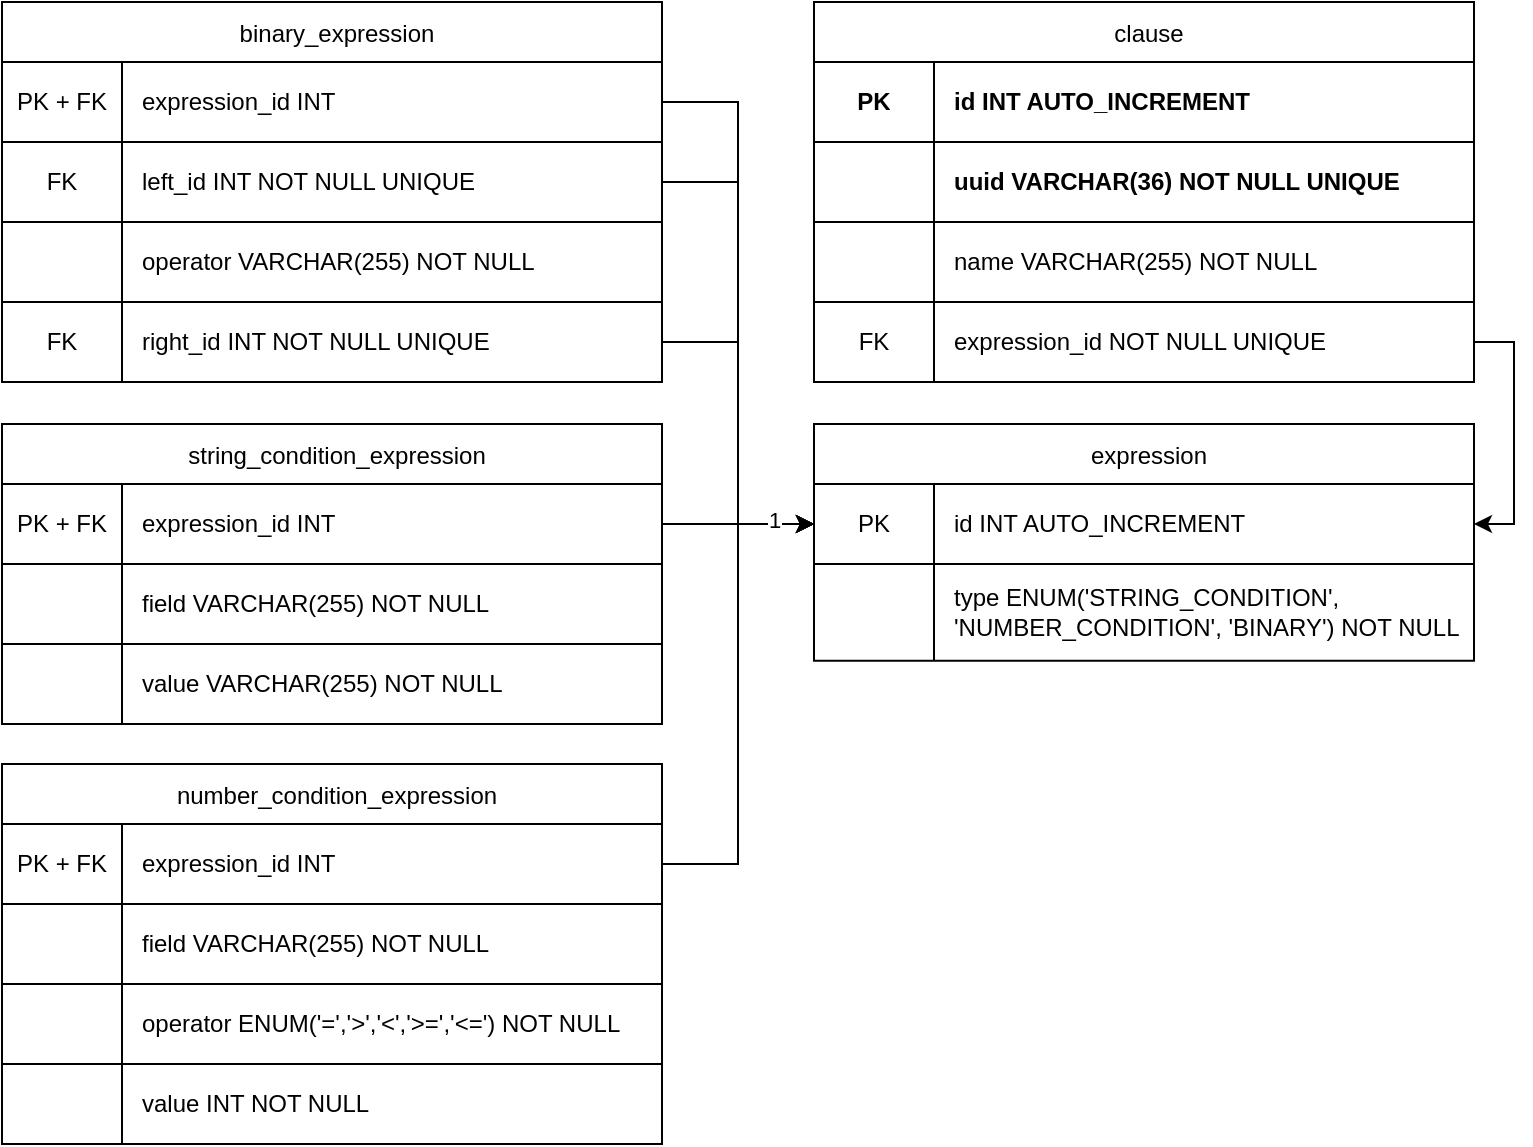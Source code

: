 <mxfile version="28.2.0" pages="2">
  <diagram name="Page-1" id="ek-tP67ySGTzb-tkhi0k">
    <mxGraphModel dx="1358" dy="879" grid="1" gridSize="10" guides="1" tooltips="1" connect="1" arrows="1" fold="1" page="1" pageScale="1" pageWidth="850" pageHeight="1100" math="0" shadow="0">
      <root>
        <mxCell id="0" />
        <mxCell id="1" parent="0" />
        <mxCell id="OWFV3B_Z_rQfKOHIlMLY-87" style="edgeStyle=orthogonalEdgeStyle;rounded=0;orthogonalLoop=1;jettySize=auto;html=1;exitX=1;exitY=0.5;exitDx=0;exitDy=0;entryX=0;entryY=0.5;entryDx=0;entryDy=0;" parent="1" source="OWFV3B_Z_rQfKOHIlMLY-73" target="OWFV3B_Z_rQfKOHIlMLY-56" edge="1">
          <mxGeometry relative="1" as="geometry">
            <mxPoint x="500" y="670" as="targetPoint" />
            <mxPoint x="410" y="600" as="sourcePoint" />
          </mxGeometry>
        </mxCell>
        <mxCell id="OWFV3B_Z_rQfKOHIlMLY-1" value="clause" style="shape=table;startSize=30;container=1;collapsible=0;childLayout=tableLayout;spacingLeft=5;" parent="1" vertex="1">
          <mxGeometry x="469" y="299" width="330" height="190" as="geometry" />
        </mxCell>
        <mxCell id="OWFV3B_Z_rQfKOHIlMLY-2" value="" style="shape=tableRow;horizontal=0;startSize=0;swimlaneHead=0;swimlaneBody=0;strokeColor=inherit;top=0;left=0;bottom=0;right=0;collapsible=0;dropTarget=0;fillColor=none;points=[[0,0.5],[1,0.5]];portConstraint=eastwest;fontStyle=1" parent="OWFV3B_Z_rQfKOHIlMLY-1" vertex="1">
          <mxGeometry y="30" width="330" height="40" as="geometry" />
        </mxCell>
        <mxCell id="OWFV3B_Z_rQfKOHIlMLY-3" value="PK" style="shape=partialRectangle;html=1;whiteSpace=wrap;connectable=0;strokeColor=inherit;overflow=hidden;fillColor=none;top=0;left=0;bottom=0;right=0;pointerEvents=1;fontStyle=1" parent="OWFV3B_Z_rQfKOHIlMLY-2" vertex="1">
          <mxGeometry width="60" height="40" as="geometry">
            <mxRectangle width="60" height="40" as="alternateBounds" />
          </mxGeometry>
        </mxCell>
        <mxCell id="OWFV3B_Z_rQfKOHIlMLY-4" value="id INT AUTO_INCREMENT" style="shape=partialRectangle;html=1;whiteSpace=wrap;connectable=0;strokeColor=inherit;overflow=hidden;fillColor=none;top=0;left=0;bottom=0;right=0;pointerEvents=1;align=left;spacingLeft=8;fontStyle=1" parent="OWFV3B_Z_rQfKOHIlMLY-2" vertex="1">
          <mxGeometry x="60" width="270" height="40" as="geometry">
            <mxRectangle width="270" height="40" as="alternateBounds" />
          </mxGeometry>
        </mxCell>
        <mxCell id="OWFV3B_Z_rQfKOHIlMLY-5" value="" style="shape=tableRow;horizontal=0;startSize=0;swimlaneHead=0;swimlaneBody=0;strokeColor=inherit;top=0;left=0;bottom=0;right=0;collapsible=0;dropTarget=0;fillColor=none;points=[[0,0.5],[1,0.5]];portConstraint=eastwest;fontStyle=1" parent="OWFV3B_Z_rQfKOHIlMLY-1" vertex="1">
          <mxGeometry y="70" width="330" height="40" as="geometry" />
        </mxCell>
        <mxCell id="OWFV3B_Z_rQfKOHIlMLY-6" value="" style="shape=partialRectangle;html=1;whiteSpace=wrap;connectable=0;strokeColor=inherit;overflow=hidden;fillColor=none;top=0;left=0;bottom=0;right=0;pointerEvents=1;fontStyle=1" parent="OWFV3B_Z_rQfKOHIlMLY-5" vertex="1">
          <mxGeometry width="60" height="40" as="geometry">
            <mxRectangle width="60" height="40" as="alternateBounds" />
          </mxGeometry>
        </mxCell>
        <mxCell id="OWFV3B_Z_rQfKOHIlMLY-7" value="uuid VARCHAR(36) NOT NULL UNIQUE" style="shape=partialRectangle;html=1;whiteSpace=wrap;connectable=0;strokeColor=inherit;overflow=hidden;fillColor=none;top=0;left=0;bottom=0;right=0;pointerEvents=1;align=left;spacingLeft=8;fontStyle=1" parent="OWFV3B_Z_rQfKOHIlMLY-5" vertex="1">
          <mxGeometry x="60" width="270" height="40" as="geometry">
            <mxRectangle width="270" height="40" as="alternateBounds" />
          </mxGeometry>
        </mxCell>
        <mxCell id="OWFV3B_Z_rQfKOHIlMLY-8" value="" style="shape=tableRow;horizontal=0;startSize=0;swimlaneHead=0;swimlaneBody=0;strokeColor=inherit;top=0;left=0;bottom=0;right=0;collapsible=0;dropTarget=0;fillColor=none;points=[[0,0.5],[1,0.5]];portConstraint=eastwest;" parent="OWFV3B_Z_rQfKOHIlMLY-1" vertex="1">
          <mxGeometry y="110" width="330" height="40" as="geometry" />
        </mxCell>
        <mxCell id="OWFV3B_Z_rQfKOHIlMLY-9" value="" style="shape=partialRectangle;html=1;whiteSpace=wrap;connectable=0;strokeColor=inherit;overflow=hidden;fillColor=none;top=0;left=0;bottom=0;right=0;pointerEvents=1;" parent="OWFV3B_Z_rQfKOHIlMLY-8" vertex="1">
          <mxGeometry width="60" height="40" as="geometry">
            <mxRectangle width="60" height="40" as="alternateBounds" />
          </mxGeometry>
        </mxCell>
        <mxCell id="OWFV3B_Z_rQfKOHIlMLY-10" value="name VARCHAR(255) NOT NULL" style="shape=partialRectangle;html=1;whiteSpace=wrap;connectable=0;strokeColor=inherit;overflow=hidden;fillColor=none;top=0;left=0;bottom=0;right=0;pointerEvents=1;align=left;spacingLeft=8;" parent="OWFV3B_Z_rQfKOHIlMLY-8" vertex="1">
          <mxGeometry x="60" width="270" height="40" as="geometry">
            <mxRectangle width="270" height="40" as="alternateBounds" />
          </mxGeometry>
        </mxCell>
        <mxCell id="OWFV3B_Z_rQfKOHIlMLY-11" style="shape=tableRow;horizontal=0;startSize=0;swimlaneHead=0;swimlaneBody=0;strokeColor=inherit;top=0;left=0;bottom=0;right=0;collapsible=0;dropTarget=0;fillColor=none;points=[[0,0.5],[1,0.5]];portConstraint=eastwest;" parent="OWFV3B_Z_rQfKOHIlMLY-1" vertex="1">
          <mxGeometry y="150" width="330" height="40" as="geometry" />
        </mxCell>
        <mxCell id="OWFV3B_Z_rQfKOHIlMLY-12" value="FK" style="shape=partialRectangle;html=1;whiteSpace=wrap;connectable=0;strokeColor=inherit;overflow=hidden;fillColor=none;top=0;left=0;bottom=0;right=0;pointerEvents=1;" parent="OWFV3B_Z_rQfKOHIlMLY-11" vertex="1">
          <mxGeometry width="60" height="40" as="geometry">
            <mxRectangle width="60" height="40" as="alternateBounds" />
          </mxGeometry>
        </mxCell>
        <mxCell id="OWFV3B_Z_rQfKOHIlMLY-13" value="expression_id NOT NULL UNIQUE&amp;nbsp;" style="shape=partialRectangle;html=1;whiteSpace=wrap;connectable=0;strokeColor=inherit;overflow=hidden;fillColor=none;top=0;left=0;bottom=0;right=0;pointerEvents=1;align=left;spacingLeft=8;" parent="OWFV3B_Z_rQfKOHIlMLY-11" vertex="1">
          <mxGeometry x="60" width="270" height="40" as="geometry">
            <mxRectangle width="270" height="40" as="alternateBounds" />
          </mxGeometry>
        </mxCell>
        <mxCell id="OWFV3B_Z_rQfKOHIlMLY-14" value="string_condition_expression" style="shape=table;startSize=30;container=1;collapsible=0;childLayout=tableLayout;spacingLeft=5;" parent="1" vertex="1">
          <mxGeometry x="63" y="510" width="330" height="150" as="geometry" />
        </mxCell>
        <mxCell id="OWFV3B_Z_rQfKOHIlMLY-15" value="" style="shape=tableRow;horizontal=0;startSize=0;swimlaneHead=0;swimlaneBody=0;strokeColor=inherit;top=0;left=0;bottom=0;right=0;collapsible=0;dropTarget=0;fillColor=none;points=[[0,0.5],[1,0.5]];portConstraint=eastwest;" parent="OWFV3B_Z_rQfKOHIlMLY-14" vertex="1">
          <mxGeometry y="30" width="330" height="40" as="geometry" />
        </mxCell>
        <mxCell id="OWFV3B_Z_rQfKOHIlMLY-16" value="PK + FK" style="shape=partialRectangle;html=1;whiteSpace=wrap;connectable=0;strokeColor=inherit;overflow=hidden;fillColor=none;top=0;left=0;bottom=0;right=0;pointerEvents=1;" parent="OWFV3B_Z_rQfKOHIlMLY-15" vertex="1">
          <mxGeometry width="60" height="40" as="geometry">
            <mxRectangle width="60" height="40" as="alternateBounds" />
          </mxGeometry>
        </mxCell>
        <mxCell id="OWFV3B_Z_rQfKOHIlMLY-17" value="expression_id INT" style="shape=partialRectangle;html=1;whiteSpace=wrap;connectable=0;strokeColor=inherit;overflow=hidden;fillColor=none;top=0;left=0;bottom=0;right=0;pointerEvents=1;align=left;spacingLeft=8;" parent="OWFV3B_Z_rQfKOHIlMLY-15" vertex="1">
          <mxGeometry x="60" width="270" height="40" as="geometry">
            <mxRectangle width="270" height="40" as="alternateBounds" />
          </mxGeometry>
        </mxCell>
        <mxCell id="OWFV3B_Z_rQfKOHIlMLY-18" value="" style="shape=tableRow;horizontal=0;startSize=0;swimlaneHead=0;swimlaneBody=0;strokeColor=inherit;top=0;left=0;bottom=0;right=0;collapsible=0;dropTarget=0;fillColor=none;points=[[0,0.5],[1,0.5]];portConstraint=eastwest;" parent="OWFV3B_Z_rQfKOHIlMLY-14" vertex="1">
          <mxGeometry y="70" width="330" height="40" as="geometry" />
        </mxCell>
        <mxCell id="OWFV3B_Z_rQfKOHIlMLY-19" value="" style="shape=partialRectangle;html=1;whiteSpace=wrap;connectable=0;strokeColor=inherit;overflow=hidden;fillColor=none;top=0;left=0;bottom=0;right=0;pointerEvents=1;" parent="OWFV3B_Z_rQfKOHIlMLY-18" vertex="1">
          <mxGeometry width="60" height="40" as="geometry">
            <mxRectangle width="60" height="40" as="alternateBounds" />
          </mxGeometry>
        </mxCell>
        <mxCell id="OWFV3B_Z_rQfKOHIlMLY-20" value="field VARCHAR(255) NOT NULL" style="shape=partialRectangle;html=1;whiteSpace=wrap;connectable=0;strokeColor=inherit;overflow=hidden;fillColor=none;top=0;left=0;bottom=0;right=0;pointerEvents=1;align=left;spacingLeft=8;" parent="OWFV3B_Z_rQfKOHIlMLY-18" vertex="1">
          <mxGeometry x="60" width="270" height="40" as="geometry">
            <mxRectangle width="270" height="40" as="alternateBounds" />
          </mxGeometry>
        </mxCell>
        <mxCell id="OWFV3B_Z_rQfKOHIlMLY-21" value="" style="shape=tableRow;horizontal=0;startSize=0;swimlaneHead=0;swimlaneBody=0;strokeColor=inherit;top=0;left=0;bottom=0;right=0;collapsible=0;dropTarget=0;fillColor=none;points=[[0,0.5],[1,0.5]];portConstraint=eastwest;" parent="OWFV3B_Z_rQfKOHIlMLY-14" vertex="1">
          <mxGeometry y="110" width="330" height="40" as="geometry" />
        </mxCell>
        <mxCell id="OWFV3B_Z_rQfKOHIlMLY-22" value="" style="shape=partialRectangle;html=1;whiteSpace=wrap;connectable=0;strokeColor=inherit;overflow=hidden;fillColor=none;top=0;left=0;bottom=0;right=0;pointerEvents=1;" parent="OWFV3B_Z_rQfKOHIlMLY-21" vertex="1">
          <mxGeometry width="60" height="40" as="geometry">
            <mxRectangle width="60" height="40" as="alternateBounds" />
          </mxGeometry>
        </mxCell>
        <mxCell id="OWFV3B_Z_rQfKOHIlMLY-23" value="value VARCHAR(255) NOT NULL" style="shape=partialRectangle;html=1;whiteSpace=wrap;connectable=0;strokeColor=inherit;overflow=hidden;fillColor=none;top=0;left=0;bottom=0;right=0;pointerEvents=1;align=left;spacingLeft=8;" parent="OWFV3B_Z_rQfKOHIlMLY-21" vertex="1">
          <mxGeometry x="60" width="270" height="40" as="geometry">
            <mxRectangle width="270" height="40" as="alternateBounds" />
          </mxGeometry>
        </mxCell>
        <mxCell id="OWFV3B_Z_rQfKOHIlMLY-34" style="edgeStyle=orthogonalEdgeStyle;rounded=0;orthogonalLoop=1;jettySize=auto;html=1;entryX=0;entryY=0.5;entryDx=0;entryDy=0;" parent="1" source="OWFV3B_Z_rQfKOHIlMLY-15" target="OWFV3B_Z_rQfKOHIlMLY-56" edge="1">
          <mxGeometry relative="1" as="geometry" />
        </mxCell>
        <mxCell id="OWFV3B_Z_rQfKOHIlMLY-35" value="binary_expression" style="shape=table;startSize=30;container=1;collapsible=0;childLayout=tableLayout;spacingLeft=5;" parent="1" vertex="1">
          <mxGeometry x="63" y="299" width="330" height="190" as="geometry" />
        </mxCell>
        <mxCell id="OWFV3B_Z_rQfKOHIlMLY-36" value="" style="shape=tableRow;horizontal=0;startSize=0;swimlaneHead=0;swimlaneBody=0;strokeColor=inherit;top=0;left=0;bottom=0;right=0;collapsible=0;dropTarget=0;fillColor=none;points=[[0,0.5],[1,0.5]];portConstraint=eastwest;" parent="OWFV3B_Z_rQfKOHIlMLY-35" vertex="1">
          <mxGeometry y="30" width="330" height="40" as="geometry" />
        </mxCell>
        <mxCell id="OWFV3B_Z_rQfKOHIlMLY-37" value="PK + FK" style="shape=partialRectangle;html=1;whiteSpace=wrap;connectable=0;strokeColor=inherit;overflow=hidden;fillColor=none;top=0;left=0;bottom=0;right=0;pointerEvents=1;" parent="OWFV3B_Z_rQfKOHIlMLY-36" vertex="1">
          <mxGeometry width="60" height="40" as="geometry">
            <mxRectangle width="60" height="40" as="alternateBounds" />
          </mxGeometry>
        </mxCell>
        <mxCell id="OWFV3B_Z_rQfKOHIlMLY-38" value="expression_id INT" style="shape=partialRectangle;html=1;whiteSpace=wrap;connectable=0;strokeColor=inherit;overflow=hidden;fillColor=none;top=0;left=0;bottom=0;right=0;pointerEvents=1;align=left;spacingLeft=8;" parent="OWFV3B_Z_rQfKOHIlMLY-36" vertex="1">
          <mxGeometry x="60" width="270" height="40" as="geometry">
            <mxRectangle width="270" height="40" as="alternateBounds" />
          </mxGeometry>
        </mxCell>
        <mxCell id="OWFV3B_Z_rQfKOHIlMLY-39" value="" style="shape=tableRow;horizontal=0;startSize=0;swimlaneHead=0;swimlaneBody=0;strokeColor=inherit;top=0;left=0;bottom=0;right=0;collapsible=0;dropTarget=0;fillColor=none;points=[[0,0.5],[1,0.5]];portConstraint=eastwest;" parent="OWFV3B_Z_rQfKOHIlMLY-35" vertex="1">
          <mxGeometry y="70" width="330" height="40" as="geometry" />
        </mxCell>
        <mxCell id="OWFV3B_Z_rQfKOHIlMLY-40" value="FK" style="shape=partialRectangle;html=1;whiteSpace=wrap;connectable=0;strokeColor=inherit;overflow=hidden;fillColor=none;top=0;left=0;bottom=0;right=0;pointerEvents=1;" parent="OWFV3B_Z_rQfKOHIlMLY-39" vertex="1">
          <mxGeometry width="60" height="40" as="geometry">
            <mxRectangle width="60" height="40" as="alternateBounds" />
          </mxGeometry>
        </mxCell>
        <mxCell id="OWFV3B_Z_rQfKOHIlMLY-41" value="left_id&amp;nbsp;INT NOT NULL UNIQUE" style="shape=partialRectangle;html=1;whiteSpace=wrap;connectable=0;strokeColor=inherit;overflow=hidden;fillColor=none;top=0;left=0;bottom=0;right=0;pointerEvents=1;align=left;spacingLeft=8;" parent="OWFV3B_Z_rQfKOHIlMLY-39" vertex="1">
          <mxGeometry x="60" width="270" height="40" as="geometry">
            <mxRectangle width="270" height="40" as="alternateBounds" />
          </mxGeometry>
        </mxCell>
        <mxCell id="OWFV3B_Z_rQfKOHIlMLY-42" value="" style="shape=tableRow;horizontal=0;startSize=0;swimlaneHead=0;swimlaneBody=0;strokeColor=inherit;top=0;left=0;bottom=0;right=0;collapsible=0;dropTarget=0;fillColor=none;points=[[0,0.5],[1,0.5]];portConstraint=eastwest;" parent="OWFV3B_Z_rQfKOHIlMLY-35" vertex="1">
          <mxGeometry y="110" width="330" height="40" as="geometry" />
        </mxCell>
        <mxCell id="OWFV3B_Z_rQfKOHIlMLY-43" value="" style="shape=partialRectangle;html=1;whiteSpace=wrap;connectable=0;strokeColor=inherit;overflow=hidden;fillColor=none;top=0;left=0;bottom=0;right=0;pointerEvents=1;" parent="OWFV3B_Z_rQfKOHIlMLY-42" vertex="1">
          <mxGeometry width="60" height="40" as="geometry">
            <mxRectangle width="60" height="40" as="alternateBounds" />
          </mxGeometry>
        </mxCell>
        <mxCell id="OWFV3B_Z_rQfKOHIlMLY-44" value="operator VARCHAR(255) NOT NULL" style="shape=partialRectangle;html=1;whiteSpace=wrap;connectable=0;strokeColor=inherit;overflow=hidden;fillColor=none;top=0;left=0;bottom=0;right=0;pointerEvents=1;align=left;spacingLeft=8;" parent="OWFV3B_Z_rQfKOHIlMLY-42" vertex="1">
          <mxGeometry x="60" width="270" height="40" as="geometry">
            <mxRectangle width="270" height="40" as="alternateBounds" />
          </mxGeometry>
        </mxCell>
        <mxCell id="OWFV3B_Z_rQfKOHIlMLY-45" style="shape=tableRow;horizontal=0;startSize=0;swimlaneHead=0;swimlaneBody=0;strokeColor=inherit;top=0;left=0;bottom=0;right=0;collapsible=0;dropTarget=0;fillColor=none;points=[[0,0.5],[1,0.5]];portConstraint=eastwest;" parent="OWFV3B_Z_rQfKOHIlMLY-35" vertex="1">
          <mxGeometry y="150" width="330" height="40" as="geometry" />
        </mxCell>
        <mxCell id="OWFV3B_Z_rQfKOHIlMLY-46" value="FK" style="shape=partialRectangle;html=1;whiteSpace=wrap;connectable=0;strokeColor=inherit;overflow=hidden;fillColor=none;top=0;left=0;bottom=0;right=0;pointerEvents=1;" parent="OWFV3B_Z_rQfKOHIlMLY-45" vertex="1">
          <mxGeometry width="60" height="40" as="geometry">
            <mxRectangle width="60" height="40" as="alternateBounds" />
          </mxGeometry>
        </mxCell>
        <mxCell id="OWFV3B_Z_rQfKOHIlMLY-47" value="right_id&amp;nbsp;INT NOT NULL UNIQUE" style="shape=partialRectangle;html=1;whiteSpace=wrap;connectable=0;strokeColor=inherit;overflow=hidden;fillColor=none;top=0;left=0;bottom=0;right=0;pointerEvents=1;align=left;spacingLeft=8;" parent="OWFV3B_Z_rQfKOHIlMLY-45" vertex="1">
          <mxGeometry x="60" width="270" height="40" as="geometry">
            <mxRectangle width="270" height="40" as="alternateBounds" />
          </mxGeometry>
        </mxCell>
        <mxCell id="OWFV3B_Z_rQfKOHIlMLY-48" style="edgeStyle=orthogonalEdgeStyle;rounded=0;orthogonalLoop=1;jettySize=auto;html=1;entryX=0;entryY=0.5;entryDx=0;entryDy=0;" parent="1" source="OWFV3B_Z_rQfKOHIlMLY-36" target="OWFV3B_Z_rQfKOHIlMLY-56" edge="1">
          <mxGeometry relative="1" as="geometry" />
        </mxCell>
        <mxCell id="OWFV3B_Z_rQfKOHIlMLY-49" style="edgeStyle=orthogonalEdgeStyle;rounded=0;orthogonalLoop=1;jettySize=auto;html=1;entryX=0;entryY=0.5;entryDx=0;entryDy=0;" parent="1" source="OWFV3B_Z_rQfKOHIlMLY-45" target="OWFV3B_Z_rQfKOHIlMLY-56" edge="1">
          <mxGeometry relative="1" as="geometry">
            <mxPoint x="658" y="450" as="targetPoint" />
          </mxGeometry>
        </mxCell>
        <mxCell id="OWFV3B_Z_rQfKOHIlMLY-50" style="edgeStyle=orthogonalEdgeStyle;rounded=0;orthogonalLoop=1;jettySize=auto;html=1;exitX=1;exitY=0.5;exitDx=0;exitDy=0;entryX=0;entryY=0.5;entryDx=0;entryDy=0;" parent="1" source="OWFV3B_Z_rQfKOHIlMLY-39" target="OWFV3B_Z_rQfKOHIlMLY-56" edge="1">
          <mxGeometry relative="1" as="geometry" />
        </mxCell>
        <mxCell id="OWFV3B_Z_rQfKOHIlMLY-51" value="1" style="edgeLabel;html=1;align=center;verticalAlign=middle;resizable=0;points=[];" parent="OWFV3B_Z_rQfKOHIlMLY-50" vertex="1" connectable="0">
          <mxGeometry x="0.832" y="2" relative="1" as="geometry">
            <mxPoint as="offset" />
          </mxGeometry>
        </mxCell>
        <mxCell id="OWFV3B_Z_rQfKOHIlMLY-54" style="edgeStyle=orthogonalEdgeStyle;rounded=0;orthogonalLoop=1;jettySize=auto;html=1;exitX=1;exitY=0.5;exitDx=0;exitDy=0;entryX=1;entryY=0.5;entryDx=0;entryDy=0;" parent="1" source="OWFV3B_Z_rQfKOHIlMLY-11" target="OWFV3B_Z_rQfKOHIlMLY-56" edge="1">
          <mxGeometry relative="1" as="geometry" />
        </mxCell>
        <mxCell id="OWFV3B_Z_rQfKOHIlMLY-55" value="expression" style="shape=table;startSize=30;container=1;collapsible=0;childLayout=tableLayout;spacingLeft=5;" parent="1" vertex="1">
          <mxGeometry x="469" y="510" width="330" height="118.333" as="geometry" />
        </mxCell>
        <mxCell id="OWFV3B_Z_rQfKOHIlMLY-56" value="" style="shape=tableRow;horizontal=0;startSize=0;swimlaneHead=0;swimlaneBody=0;strokeColor=inherit;top=0;left=0;bottom=0;right=0;collapsible=0;dropTarget=0;fillColor=none;points=[[0,0.5],[1,0.5]];portConstraint=eastwest;fontStyle=1" parent="OWFV3B_Z_rQfKOHIlMLY-55" vertex="1">
          <mxGeometry y="30" width="330" height="40" as="geometry" />
        </mxCell>
        <mxCell id="OWFV3B_Z_rQfKOHIlMLY-57" value="&lt;span style=&quot;font-weight: 400;&quot;&gt;PK&lt;/span&gt;" style="shape=partialRectangle;html=1;whiteSpace=wrap;connectable=0;strokeColor=inherit;overflow=hidden;fillColor=none;top=0;left=0;bottom=0;right=0;pointerEvents=1;fontStyle=1" parent="OWFV3B_Z_rQfKOHIlMLY-56" vertex="1">
          <mxGeometry width="60" height="40" as="geometry">
            <mxRectangle width="60" height="40" as="alternateBounds" />
          </mxGeometry>
        </mxCell>
        <mxCell id="OWFV3B_Z_rQfKOHIlMLY-58" value="&lt;span style=&quot;font-weight: 400;&quot;&gt;id INT AUTO_INCREMENT&lt;/span&gt;" style="shape=partialRectangle;html=1;whiteSpace=wrap;connectable=0;strokeColor=inherit;overflow=hidden;fillColor=none;top=0;left=0;bottom=0;right=0;pointerEvents=1;align=left;spacingLeft=8;fontStyle=1" parent="OWFV3B_Z_rQfKOHIlMLY-56" vertex="1">
          <mxGeometry x="60" width="270" height="40" as="geometry">
            <mxRectangle width="270" height="40" as="alternateBounds" />
          </mxGeometry>
        </mxCell>
        <mxCell id="OWFV3B_Z_rQfKOHIlMLY-59" value="" style="shape=tableRow;horizontal=0;startSize=0;swimlaneHead=0;swimlaneBody=0;strokeColor=inherit;top=0;left=0;bottom=0;right=0;collapsible=0;dropTarget=0;fillColor=none;points=[[0,0.5],[1,0.5]];portConstraint=eastwest;fontStyle=1" parent="OWFV3B_Z_rQfKOHIlMLY-55" vertex="1">
          <mxGeometry y="70" width="330" height="48" as="geometry" />
        </mxCell>
        <mxCell id="OWFV3B_Z_rQfKOHIlMLY-60" value="" style="shape=partialRectangle;html=1;whiteSpace=wrap;connectable=0;strokeColor=inherit;overflow=hidden;fillColor=none;top=0;left=0;bottom=0;right=0;pointerEvents=1;fontStyle=1" parent="OWFV3B_Z_rQfKOHIlMLY-59" vertex="1">
          <mxGeometry width="60" height="48" as="geometry">
            <mxRectangle width="60" height="48" as="alternateBounds" />
          </mxGeometry>
        </mxCell>
        <mxCell id="OWFV3B_Z_rQfKOHIlMLY-61" value="&lt;span style=&quot;font-weight: normal;&quot;&gt;type ENUM(&#39;STRING_CONDITION&#39;, &#39;NUMBER_CONDITION&#39;, &#39;BINARY&#39;) NOT NULL&lt;/span&gt;" style="shape=partialRectangle;html=1;whiteSpace=wrap;connectable=0;strokeColor=inherit;overflow=hidden;fillColor=none;top=0;left=0;bottom=0;right=0;pointerEvents=1;align=left;spacingLeft=8;fontStyle=1" parent="OWFV3B_Z_rQfKOHIlMLY-59" vertex="1">
          <mxGeometry x="60" width="270" height="48" as="geometry">
            <mxRectangle width="270" height="48" as="alternateBounds" />
          </mxGeometry>
        </mxCell>
        <mxCell id="OWFV3B_Z_rQfKOHIlMLY-72" value="number_condition_expression" style="shape=table;startSize=30;container=1;collapsible=0;childLayout=tableLayout;spacingLeft=5;" parent="1" vertex="1">
          <mxGeometry x="63" y="680" width="330" height="190" as="geometry" />
        </mxCell>
        <mxCell id="OWFV3B_Z_rQfKOHIlMLY-73" value="" style="shape=tableRow;horizontal=0;startSize=0;swimlaneHead=0;swimlaneBody=0;strokeColor=inherit;top=0;left=0;bottom=0;right=0;collapsible=0;dropTarget=0;fillColor=none;points=[[0,0.5],[1,0.5]];portConstraint=eastwest;" parent="OWFV3B_Z_rQfKOHIlMLY-72" vertex="1">
          <mxGeometry y="30" width="330" height="40" as="geometry" />
        </mxCell>
        <mxCell id="OWFV3B_Z_rQfKOHIlMLY-74" value="PK + FK" style="shape=partialRectangle;html=1;whiteSpace=wrap;connectable=0;strokeColor=inherit;overflow=hidden;fillColor=none;top=0;left=0;bottom=0;right=0;pointerEvents=1;" parent="OWFV3B_Z_rQfKOHIlMLY-73" vertex="1">
          <mxGeometry width="60" height="40" as="geometry">
            <mxRectangle width="60" height="40" as="alternateBounds" />
          </mxGeometry>
        </mxCell>
        <mxCell id="OWFV3B_Z_rQfKOHIlMLY-75" value="expression_id INT" style="shape=partialRectangle;html=1;whiteSpace=wrap;connectable=0;strokeColor=inherit;overflow=hidden;fillColor=none;top=0;left=0;bottom=0;right=0;pointerEvents=1;align=left;spacingLeft=8;" parent="OWFV3B_Z_rQfKOHIlMLY-73" vertex="1">
          <mxGeometry x="60" width="270" height="40" as="geometry">
            <mxRectangle width="270" height="40" as="alternateBounds" />
          </mxGeometry>
        </mxCell>
        <mxCell id="OWFV3B_Z_rQfKOHIlMLY-76" value="" style="shape=tableRow;horizontal=0;startSize=0;swimlaneHead=0;swimlaneBody=0;strokeColor=inherit;top=0;left=0;bottom=0;right=0;collapsible=0;dropTarget=0;fillColor=none;points=[[0,0.5],[1,0.5]];portConstraint=eastwest;" parent="OWFV3B_Z_rQfKOHIlMLY-72" vertex="1">
          <mxGeometry y="70" width="330" height="40" as="geometry" />
        </mxCell>
        <mxCell id="OWFV3B_Z_rQfKOHIlMLY-77" value="" style="shape=partialRectangle;html=1;whiteSpace=wrap;connectable=0;strokeColor=inherit;overflow=hidden;fillColor=none;top=0;left=0;bottom=0;right=0;pointerEvents=1;" parent="OWFV3B_Z_rQfKOHIlMLY-76" vertex="1">
          <mxGeometry width="60" height="40" as="geometry">
            <mxRectangle width="60" height="40" as="alternateBounds" />
          </mxGeometry>
        </mxCell>
        <mxCell id="OWFV3B_Z_rQfKOHIlMLY-78" value="field VARCHAR(255) NOT NULL" style="shape=partialRectangle;html=1;whiteSpace=wrap;connectable=0;strokeColor=inherit;overflow=hidden;fillColor=none;top=0;left=0;bottom=0;right=0;pointerEvents=1;align=left;spacingLeft=8;" parent="OWFV3B_Z_rQfKOHIlMLY-76" vertex="1">
          <mxGeometry x="60" width="270" height="40" as="geometry">
            <mxRectangle width="270" height="40" as="alternateBounds" />
          </mxGeometry>
        </mxCell>
        <mxCell id="OWFV3B_Z_rQfKOHIlMLY-79" value="" style="shape=tableRow;horizontal=0;startSize=0;swimlaneHead=0;swimlaneBody=0;strokeColor=inherit;top=0;left=0;bottom=0;right=0;collapsible=0;dropTarget=0;fillColor=none;points=[[0,0.5],[1,0.5]];portConstraint=eastwest;" parent="OWFV3B_Z_rQfKOHIlMLY-72" vertex="1">
          <mxGeometry y="110" width="330" height="40" as="geometry" />
        </mxCell>
        <mxCell id="OWFV3B_Z_rQfKOHIlMLY-80" value="" style="shape=partialRectangle;html=1;whiteSpace=wrap;connectable=0;strokeColor=inherit;overflow=hidden;fillColor=none;top=0;left=0;bottom=0;right=0;pointerEvents=1;" parent="OWFV3B_Z_rQfKOHIlMLY-79" vertex="1">
          <mxGeometry width="60" height="40" as="geometry">
            <mxRectangle width="60" height="40" as="alternateBounds" />
          </mxGeometry>
        </mxCell>
        <mxCell id="OWFV3B_Z_rQfKOHIlMLY-81" value="operator ENUM(&#39;=&#39;,&#39;&amp;gt;&#39;,&#39;&amp;lt;&#39;,&#39;&amp;gt;=&#39;,&#39;&amp;lt;=&#39;) NOT NULL" style="shape=partialRectangle;html=1;whiteSpace=wrap;connectable=0;strokeColor=inherit;overflow=hidden;fillColor=none;top=0;left=0;bottom=0;right=0;pointerEvents=1;align=left;spacingLeft=8;" parent="OWFV3B_Z_rQfKOHIlMLY-79" vertex="1">
          <mxGeometry x="60" width="270" height="40" as="geometry">
            <mxRectangle width="270" height="40" as="alternateBounds" />
          </mxGeometry>
        </mxCell>
        <mxCell id="OWFV3B_Z_rQfKOHIlMLY-82" style="shape=tableRow;horizontal=0;startSize=0;swimlaneHead=0;swimlaneBody=0;strokeColor=inherit;top=0;left=0;bottom=0;right=0;collapsible=0;dropTarget=0;fillColor=none;points=[[0,0.5],[1,0.5]];portConstraint=eastwest;" parent="OWFV3B_Z_rQfKOHIlMLY-72" vertex="1">
          <mxGeometry y="150" width="330" height="40" as="geometry" />
        </mxCell>
        <mxCell id="OWFV3B_Z_rQfKOHIlMLY-83" value="" style="shape=partialRectangle;html=1;whiteSpace=wrap;connectable=0;strokeColor=inherit;overflow=hidden;fillColor=none;top=0;left=0;bottom=0;right=0;pointerEvents=1;" parent="OWFV3B_Z_rQfKOHIlMLY-82" vertex="1">
          <mxGeometry width="60" height="40" as="geometry">
            <mxRectangle width="60" height="40" as="alternateBounds" />
          </mxGeometry>
        </mxCell>
        <mxCell id="OWFV3B_Z_rQfKOHIlMLY-84" value="value INT NOT NULL" style="shape=partialRectangle;html=1;whiteSpace=wrap;connectable=0;strokeColor=inherit;overflow=hidden;fillColor=none;top=0;left=0;bottom=0;right=0;pointerEvents=1;align=left;spacingLeft=8;" parent="OWFV3B_Z_rQfKOHIlMLY-82" vertex="1">
          <mxGeometry x="60" width="270" height="40" as="geometry">
            <mxRectangle width="270" height="40" as="alternateBounds" />
          </mxGeometry>
        </mxCell>
      </root>
    </mxGraphModel>
  </diagram>
  <diagram id="_PEfFZxxXo6LRNNmUGk_" name="Page-2">
    <mxGraphModel dx="508" dy="879" grid="1" gridSize="10" guides="1" tooltips="1" connect="1" arrows="1" fold="1" page="1" pageScale="1" pageWidth="850" pageHeight="1100" math="0" shadow="0">
      <root>
        <mxCell id="0" />
        <mxCell id="1" parent="0" />
        <mxCell id="qZFT65InWJOcnI8FTBgk-1" style="edgeStyle=orthogonalEdgeStyle;rounded=0;orthogonalLoop=1;jettySize=auto;html=1;exitX=1;exitY=0.5;exitDx=0;exitDy=0;entryX=0;entryY=0.5;entryDx=0;entryDy=0;" edge="1" parent="1" source="qZFT65InWJOcnI8FTBgk-52" target="qZFT65InWJOcnI8FTBgk-45">
          <mxGeometry relative="1" as="geometry">
            <mxPoint x="1457" y="691" as="targetPoint" />
            <mxPoint x="1367" y="621" as="sourcePoint" />
          </mxGeometry>
        </mxCell>
        <mxCell id="qZFT65InWJOcnI8FTBgk-2" value="clause" style="shape=table;startSize=30;container=1;collapsible=0;childLayout=tableLayout;spacingLeft=5;" vertex="1" parent="1">
          <mxGeometry x="1426" y="320" width="330" height="190" as="geometry" />
        </mxCell>
        <mxCell id="qZFT65InWJOcnI8FTBgk-3" value="" style="shape=tableRow;horizontal=0;startSize=0;swimlaneHead=0;swimlaneBody=0;strokeColor=inherit;top=0;left=0;bottom=0;right=0;collapsible=0;dropTarget=0;fillColor=none;points=[[0,0.5],[1,0.5]];portConstraint=eastwest;fontStyle=1" vertex="1" parent="qZFT65InWJOcnI8FTBgk-2">
          <mxGeometry y="30" width="330" height="40" as="geometry" />
        </mxCell>
        <mxCell id="qZFT65InWJOcnI8FTBgk-4" value="PK" style="shape=partialRectangle;html=1;whiteSpace=wrap;connectable=0;strokeColor=inherit;overflow=hidden;fillColor=none;top=0;left=0;bottom=0;right=0;pointerEvents=1;fontStyle=1" vertex="1" parent="qZFT65InWJOcnI8FTBgk-3">
          <mxGeometry width="60" height="40" as="geometry">
            <mxRectangle width="60" height="40" as="alternateBounds" />
          </mxGeometry>
        </mxCell>
        <mxCell id="qZFT65InWJOcnI8FTBgk-5" value="id INT AUTO_INCREMENT" style="shape=partialRectangle;html=1;whiteSpace=wrap;connectable=0;strokeColor=inherit;overflow=hidden;fillColor=none;top=0;left=0;bottom=0;right=0;pointerEvents=1;align=left;spacingLeft=8;fontStyle=1" vertex="1" parent="qZFT65InWJOcnI8FTBgk-3">
          <mxGeometry x="60" width="270" height="40" as="geometry">
            <mxRectangle width="270" height="40" as="alternateBounds" />
          </mxGeometry>
        </mxCell>
        <mxCell id="qZFT65InWJOcnI8FTBgk-6" value="" style="shape=tableRow;horizontal=0;startSize=0;swimlaneHead=0;swimlaneBody=0;strokeColor=inherit;top=0;left=0;bottom=0;right=0;collapsible=0;dropTarget=0;fillColor=none;points=[[0,0.5],[1,0.5]];portConstraint=eastwest;fontStyle=1" vertex="1" parent="qZFT65InWJOcnI8FTBgk-2">
          <mxGeometry y="70" width="330" height="40" as="geometry" />
        </mxCell>
        <mxCell id="qZFT65InWJOcnI8FTBgk-7" value="" style="shape=partialRectangle;html=1;whiteSpace=wrap;connectable=0;strokeColor=inherit;overflow=hidden;fillColor=none;top=0;left=0;bottom=0;right=0;pointerEvents=1;fontStyle=1" vertex="1" parent="qZFT65InWJOcnI8FTBgk-6">
          <mxGeometry width="60" height="40" as="geometry">
            <mxRectangle width="60" height="40" as="alternateBounds" />
          </mxGeometry>
        </mxCell>
        <mxCell id="qZFT65InWJOcnI8FTBgk-8" value="uuid VARCHAR(36) NOT NULL UNIQUE" style="shape=partialRectangle;html=1;whiteSpace=wrap;connectable=0;strokeColor=inherit;overflow=hidden;fillColor=none;top=0;left=0;bottom=0;right=0;pointerEvents=1;align=left;spacingLeft=8;fontStyle=1" vertex="1" parent="qZFT65InWJOcnI8FTBgk-6">
          <mxGeometry x="60" width="270" height="40" as="geometry">
            <mxRectangle width="270" height="40" as="alternateBounds" />
          </mxGeometry>
        </mxCell>
        <mxCell id="qZFT65InWJOcnI8FTBgk-9" value="" style="shape=tableRow;horizontal=0;startSize=0;swimlaneHead=0;swimlaneBody=0;strokeColor=inherit;top=0;left=0;bottom=0;right=0;collapsible=0;dropTarget=0;fillColor=none;points=[[0,0.5],[1,0.5]];portConstraint=eastwest;" vertex="1" parent="qZFT65InWJOcnI8FTBgk-2">
          <mxGeometry y="110" width="330" height="40" as="geometry" />
        </mxCell>
        <mxCell id="qZFT65InWJOcnI8FTBgk-10" value="" style="shape=partialRectangle;html=1;whiteSpace=wrap;connectable=0;strokeColor=inherit;overflow=hidden;fillColor=none;top=0;left=0;bottom=0;right=0;pointerEvents=1;" vertex="1" parent="qZFT65InWJOcnI8FTBgk-9">
          <mxGeometry width="60" height="40" as="geometry">
            <mxRectangle width="60" height="40" as="alternateBounds" />
          </mxGeometry>
        </mxCell>
        <mxCell id="qZFT65InWJOcnI8FTBgk-11" value="name VARCHAR(255) NOT NULL" style="shape=partialRectangle;html=1;whiteSpace=wrap;connectable=0;strokeColor=inherit;overflow=hidden;fillColor=none;top=0;left=0;bottom=0;right=0;pointerEvents=1;align=left;spacingLeft=8;" vertex="1" parent="qZFT65InWJOcnI8FTBgk-9">
          <mxGeometry x="60" width="270" height="40" as="geometry">
            <mxRectangle width="270" height="40" as="alternateBounds" />
          </mxGeometry>
        </mxCell>
        <mxCell id="qZFT65InWJOcnI8FTBgk-12" style="shape=tableRow;horizontal=0;startSize=0;swimlaneHead=0;swimlaneBody=0;strokeColor=inherit;top=0;left=0;bottom=0;right=0;collapsible=0;dropTarget=0;fillColor=none;points=[[0,0.5],[1,0.5]];portConstraint=eastwest;" vertex="1" parent="qZFT65InWJOcnI8FTBgk-2">
          <mxGeometry y="150" width="330" height="40" as="geometry" />
        </mxCell>
        <mxCell id="qZFT65InWJOcnI8FTBgk-13" value="FK" style="shape=partialRectangle;html=1;whiteSpace=wrap;connectable=0;strokeColor=inherit;overflow=hidden;fillColor=none;top=0;left=0;bottom=0;right=0;pointerEvents=1;" vertex="1" parent="qZFT65InWJOcnI8FTBgk-12">
          <mxGeometry width="60" height="40" as="geometry">
            <mxRectangle width="60" height="40" as="alternateBounds" />
          </mxGeometry>
        </mxCell>
        <mxCell id="qZFT65InWJOcnI8FTBgk-14" value="expression_id NOT NULL UNIQUE&amp;nbsp;" style="shape=partialRectangle;html=1;whiteSpace=wrap;connectable=0;strokeColor=inherit;overflow=hidden;fillColor=none;top=0;left=0;bottom=0;right=0;pointerEvents=1;align=left;spacingLeft=8;" vertex="1" parent="qZFT65InWJOcnI8FTBgk-12">
          <mxGeometry x="60" width="270" height="40" as="geometry">
            <mxRectangle width="270" height="40" as="alternateBounds" />
          </mxGeometry>
        </mxCell>
        <mxCell id="qZFT65InWJOcnI8FTBgk-15" value="string_condition_expression" style="shape=table;startSize=30;container=1;collapsible=0;childLayout=tableLayout;spacingLeft=5;" vertex="1" parent="1">
          <mxGeometry x="1020" y="531" width="330" height="150" as="geometry" />
        </mxCell>
        <mxCell id="qZFT65InWJOcnI8FTBgk-16" value="" style="shape=tableRow;horizontal=0;startSize=0;swimlaneHead=0;swimlaneBody=0;strokeColor=inherit;top=0;left=0;bottom=0;right=0;collapsible=0;dropTarget=0;fillColor=none;points=[[0,0.5],[1,0.5]];portConstraint=eastwest;" vertex="1" parent="qZFT65InWJOcnI8FTBgk-15">
          <mxGeometry y="30" width="330" height="40" as="geometry" />
        </mxCell>
        <mxCell id="qZFT65InWJOcnI8FTBgk-17" value="PK + FK" style="shape=partialRectangle;html=1;whiteSpace=wrap;connectable=0;strokeColor=inherit;overflow=hidden;fillColor=none;top=0;left=0;bottom=0;right=0;pointerEvents=1;" vertex="1" parent="qZFT65InWJOcnI8FTBgk-16">
          <mxGeometry width="60" height="40" as="geometry">
            <mxRectangle width="60" height="40" as="alternateBounds" />
          </mxGeometry>
        </mxCell>
        <mxCell id="qZFT65InWJOcnI8FTBgk-18" value="expression_id INT" style="shape=partialRectangle;html=1;whiteSpace=wrap;connectable=0;strokeColor=inherit;overflow=hidden;fillColor=none;top=0;left=0;bottom=0;right=0;pointerEvents=1;align=left;spacingLeft=8;" vertex="1" parent="qZFT65InWJOcnI8FTBgk-16">
          <mxGeometry x="60" width="270" height="40" as="geometry">
            <mxRectangle width="270" height="40" as="alternateBounds" />
          </mxGeometry>
        </mxCell>
        <mxCell id="qZFT65InWJOcnI8FTBgk-19" value="" style="shape=tableRow;horizontal=0;startSize=0;swimlaneHead=0;swimlaneBody=0;strokeColor=inherit;top=0;left=0;bottom=0;right=0;collapsible=0;dropTarget=0;fillColor=none;points=[[0,0.5],[1,0.5]];portConstraint=eastwest;" vertex="1" parent="qZFT65InWJOcnI8FTBgk-15">
          <mxGeometry y="70" width="330" height="40" as="geometry" />
        </mxCell>
        <mxCell id="qZFT65InWJOcnI8FTBgk-20" value="" style="shape=partialRectangle;html=1;whiteSpace=wrap;connectable=0;strokeColor=inherit;overflow=hidden;fillColor=none;top=0;left=0;bottom=0;right=0;pointerEvents=1;" vertex="1" parent="qZFT65InWJOcnI8FTBgk-19">
          <mxGeometry width="60" height="40" as="geometry">
            <mxRectangle width="60" height="40" as="alternateBounds" />
          </mxGeometry>
        </mxCell>
        <mxCell id="qZFT65InWJOcnI8FTBgk-21" value="field VARCHAR(255) NOT NULL" style="shape=partialRectangle;html=1;whiteSpace=wrap;connectable=0;strokeColor=inherit;overflow=hidden;fillColor=none;top=0;left=0;bottom=0;right=0;pointerEvents=1;align=left;spacingLeft=8;" vertex="1" parent="qZFT65InWJOcnI8FTBgk-19">
          <mxGeometry x="60" width="270" height="40" as="geometry">
            <mxRectangle width="270" height="40" as="alternateBounds" />
          </mxGeometry>
        </mxCell>
        <mxCell id="qZFT65InWJOcnI8FTBgk-22" value="" style="shape=tableRow;horizontal=0;startSize=0;swimlaneHead=0;swimlaneBody=0;strokeColor=inherit;top=0;left=0;bottom=0;right=0;collapsible=0;dropTarget=0;fillColor=none;points=[[0,0.5],[1,0.5]];portConstraint=eastwest;" vertex="1" parent="qZFT65InWJOcnI8FTBgk-15">
          <mxGeometry y="110" width="330" height="40" as="geometry" />
        </mxCell>
        <mxCell id="qZFT65InWJOcnI8FTBgk-23" value="" style="shape=partialRectangle;html=1;whiteSpace=wrap;connectable=0;strokeColor=inherit;overflow=hidden;fillColor=none;top=0;left=0;bottom=0;right=0;pointerEvents=1;" vertex="1" parent="qZFT65InWJOcnI8FTBgk-22">
          <mxGeometry width="60" height="40" as="geometry">
            <mxRectangle width="60" height="40" as="alternateBounds" />
          </mxGeometry>
        </mxCell>
        <mxCell id="qZFT65InWJOcnI8FTBgk-24" value="value VARCHAR(255) NOT NULL" style="shape=partialRectangle;html=1;whiteSpace=wrap;connectable=0;strokeColor=inherit;overflow=hidden;fillColor=none;top=0;left=0;bottom=0;right=0;pointerEvents=1;align=left;spacingLeft=8;" vertex="1" parent="qZFT65InWJOcnI8FTBgk-22">
          <mxGeometry x="60" width="270" height="40" as="geometry">
            <mxRectangle width="270" height="40" as="alternateBounds" />
          </mxGeometry>
        </mxCell>
        <mxCell id="qZFT65InWJOcnI8FTBgk-25" style="edgeStyle=orthogonalEdgeStyle;rounded=0;orthogonalLoop=1;jettySize=auto;html=1;entryX=0;entryY=0.5;entryDx=0;entryDy=0;" edge="1" parent="1" source="qZFT65InWJOcnI8FTBgk-16" target="qZFT65InWJOcnI8FTBgk-45">
          <mxGeometry relative="1" as="geometry" />
        </mxCell>
        <mxCell id="qZFT65InWJOcnI8FTBgk-26" value="binary_expression" style="shape=table;startSize=30;container=1;collapsible=0;childLayout=tableLayout;spacingLeft=5;" vertex="1" parent="1">
          <mxGeometry x="1020" y="320" width="330" height="190" as="geometry" />
        </mxCell>
        <mxCell id="qZFT65InWJOcnI8FTBgk-27" value="" style="shape=tableRow;horizontal=0;startSize=0;swimlaneHead=0;swimlaneBody=0;strokeColor=inherit;top=0;left=0;bottom=0;right=0;collapsible=0;dropTarget=0;fillColor=none;points=[[0,0.5],[1,0.5]];portConstraint=eastwest;" vertex="1" parent="qZFT65InWJOcnI8FTBgk-26">
          <mxGeometry y="30" width="330" height="40" as="geometry" />
        </mxCell>
        <mxCell id="qZFT65InWJOcnI8FTBgk-28" value="PK + FK" style="shape=partialRectangle;html=1;whiteSpace=wrap;connectable=0;strokeColor=inherit;overflow=hidden;fillColor=none;top=0;left=0;bottom=0;right=0;pointerEvents=1;" vertex="1" parent="qZFT65InWJOcnI8FTBgk-27">
          <mxGeometry width="60" height="40" as="geometry">
            <mxRectangle width="60" height="40" as="alternateBounds" />
          </mxGeometry>
        </mxCell>
        <mxCell id="qZFT65InWJOcnI8FTBgk-29" value="expression_id INT" style="shape=partialRectangle;html=1;whiteSpace=wrap;connectable=0;strokeColor=inherit;overflow=hidden;fillColor=none;top=0;left=0;bottom=0;right=0;pointerEvents=1;align=left;spacingLeft=8;" vertex="1" parent="qZFT65InWJOcnI8FTBgk-27">
          <mxGeometry x="60" width="270" height="40" as="geometry">
            <mxRectangle width="270" height="40" as="alternateBounds" />
          </mxGeometry>
        </mxCell>
        <mxCell id="qZFT65InWJOcnI8FTBgk-30" value="" style="shape=tableRow;horizontal=0;startSize=0;swimlaneHead=0;swimlaneBody=0;strokeColor=inherit;top=0;left=0;bottom=0;right=0;collapsible=0;dropTarget=0;fillColor=none;points=[[0,0.5],[1,0.5]];portConstraint=eastwest;" vertex="1" parent="qZFT65InWJOcnI8FTBgk-26">
          <mxGeometry y="70" width="330" height="40" as="geometry" />
        </mxCell>
        <mxCell id="qZFT65InWJOcnI8FTBgk-31" value="FK" style="shape=partialRectangle;html=1;whiteSpace=wrap;connectable=0;strokeColor=inherit;overflow=hidden;fillColor=none;top=0;left=0;bottom=0;right=0;pointerEvents=1;" vertex="1" parent="qZFT65InWJOcnI8FTBgk-30">
          <mxGeometry width="60" height="40" as="geometry">
            <mxRectangle width="60" height="40" as="alternateBounds" />
          </mxGeometry>
        </mxCell>
        <mxCell id="qZFT65InWJOcnI8FTBgk-32" value="left_id&amp;nbsp;INT NOT NULL UNIQUE" style="shape=partialRectangle;html=1;whiteSpace=wrap;connectable=0;strokeColor=inherit;overflow=hidden;fillColor=none;top=0;left=0;bottom=0;right=0;pointerEvents=1;align=left;spacingLeft=8;" vertex="1" parent="qZFT65InWJOcnI8FTBgk-30">
          <mxGeometry x="60" width="270" height="40" as="geometry">
            <mxRectangle width="270" height="40" as="alternateBounds" />
          </mxGeometry>
        </mxCell>
        <mxCell id="qZFT65InWJOcnI8FTBgk-33" value="" style="shape=tableRow;horizontal=0;startSize=0;swimlaneHead=0;swimlaneBody=0;strokeColor=inherit;top=0;left=0;bottom=0;right=0;collapsible=0;dropTarget=0;fillColor=none;points=[[0,0.5],[1,0.5]];portConstraint=eastwest;" vertex="1" parent="qZFT65InWJOcnI8FTBgk-26">
          <mxGeometry y="110" width="330" height="40" as="geometry" />
        </mxCell>
        <mxCell id="qZFT65InWJOcnI8FTBgk-34" value="" style="shape=partialRectangle;html=1;whiteSpace=wrap;connectable=0;strokeColor=inherit;overflow=hidden;fillColor=none;top=0;left=0;bottom=0;right=0;pointerEvents=1;" vertex="1" parent="qZFT65InWJOcnI8FTBgk-33">
          <mxGeometry width="60" height="40" as="geometry">
            <mxRectangle width="60" height="40" as="alternateBounds" />
          </mxGeometry>
        </mxCell>
        <mxCell id="qZFT65InWJOcnI8FTBgk-35" value="operator VARCHAR(255) NOT NULL" style="shape=partialRectangle;html=1;whiteSpace=wrap;connectable=0;strokeColor=inherit;overflow=hidden;fillColor=none;top=0;left=0;bottom=0;right=0;pointerEvents=1;align=left;spacingLeft=8;" vertex="1" parent="qZFT65InWJOcnI8FTBgk-33">
          <mxGeometry x="60" width="270" height="40" as="geometry">
            <mxRectangle width="270" height="40" as="alternateBounds" />
          </mxGeometry>
        </mxCell>
        <mxCell id="qZFT65InWJOcnI8FTBgk-36" style="shape=tableRow;horizontal=0;startSize=0;swimlaneHead=0;swimlaneBody=0;strokeColor=inherit;top=0;left=0;bottom=0;right=0;collapsible=0;dropTarget=0;fillColor=none;points=[[0,0.5],[1,0.5]];portConstraint=eastwest;" vertex="1" parent="qZFT65InWJOcnI8FTBgk-26">
          <mxGeometry y="150" width="330" height="40" as="geometry" />
        </mxCell>
        <mxCell id="qZFT65InWJOcnI8FTBgk-37" value="FK" style="shape=partialRectangle;html=1;whiteSpace=wrap;connectable=0;strokeColor=inherit;overflow=hidden;fillColor=none;top=0;left=0;bottom=0;right=0;pointerEvents=1;" vertex="1" parent="qZFT65InWJOcnI8FTBgk-36">
          <mxGeometry width="60" height="40" as="geometry">
            <mxRectangle width="60" height="40" as="alternateBounds" />
          </mxGeometry>
        </mxCell>
        <mxCell id="qZFT65InWJOcnI8FTBgk-38" value="right_id&amp;nbsp;INT NOT NULL UNIQUE" style="shape=partialRectangle;html=1;whiteSpace=wrap;connectable=0;strokeColor=inherit;overflow=hidden;fillColor=none;top=0;left=0;bottom=0;right=0;pointerEvents=1;align=left;spacingLeft=8;" vertex="1" parent="qZFT65InWJOcnI8FTBgk-36">
          <mxGeometry x="60" width="270" height="40" as="geometry">
            <mxRectangle width="270" height="40" as="alternateBounds" />
          </mxGeometry>
        </mxCell>
        <mxCell id="qZFT65InWJOcnI8FTBgk-39" style="edgeStyle=orthogonalEdgeStyle;rounded=0;orthogonalLoop=1;jettySize=auto;html=1;entryX=0;entryY=0.5;entryDx=0;entryDy=0;" edge="1" parent="1" source="qZFT65InWJOcnI8FTBgk-27" target="qZFT65InWJOcnI8FTBgk-45">
          <mxGeometry relative="1" as="geometry" />
        </mxCell>
        <mxCell id="qZFT65InWJOcnI8FTBgk-40" style="edgeStyle=orthogonalEdgeStyle;rounded=0;orthogonalLoop=1;jettySize=auto;html=1;entryX=0;entryY=0.5;entryDx=0;entryDy=0;" edge="1" parent="1" source="qZFT65InWJOcnI8FTBgk-36" target="qZFT65InWJOcnI8FTBgk-45">
          <mxGeometry relative="1" as="geometry">
            <mxPoint x="1615" y="471" as="targetPoint" />
          </mxGeometry>
        </mxCell>
        <mxCell id="qZFT65InWJOcnI8FTBgk-41" style="edgeStyle=orthogonalEdgeStyle;rounded=0;orthogonalLoop=1;jettySize=auto;html=1;exitX=1;exitY=0.5;exitDx=0;exitDy=0;entryX=0;entryY=0.5;entryDx=0;entryDy=0;" edge="1" parent="1" source="qZFT65InWJOcnI8FTBgk-30" target="qZFT65InWJOcnI8FTBgk-45">
          <mxGeometry relative="1" as="geometry" />
        </mxCell>
        <mxCell id="qZFT65InWJOcnI8FTBgk-42" value="1" style="edgeLabel;html=1;align=center;verticalAlign=middle;resizable=0;points=[];" vertex="1" connectable="0" parent="qZFT65InWJOcnI8FTBgk-41">
          <mxGeometry x="0.832" y="2" relative="1" as="geometry">
            <mxPoint as="offset" />
          </mxGeometry>
        </mxCell>
        <mxCell id="qZFT65InWJOcnI8FTBgk-43" style="edgeStyle=orthogonalEdgeStyle;rounded=0;orthogonalLoop=1;jettySize=auto;html=1;exitX=1;exitY=0.5;exitDx=0;exitDy=0;entryX=1;entryY=0.5;entryDx=0;entryDy=0;" edge="1" parent="1" source="qZFT65InWJOcnI8FTBgk-12" target="qZFT65InWJOcnI8FTBgk-45">
          <mxGeometry relative="1" as="geometry" />
        </mxCell>
        <mxCell id="qZFT65InWJOcnI8FTBgk-44" value="expression" style="shape=table;startSize=30;container=1;collapsible=0;childLayout=tableLayout;spacingLeft=5;" vertex="1" parent="1">
          <mxGeometry x="1426" y="531" width="330" height="118.333" as="geometry" />
        </mxCell>
        <mxCell id="qZFT65InWJOcnI8FTBgk-45" value="" style="shape=tableRow;horizontal=0;startSize=0;swimlaneHead=0;swimlaneBody=0;strokeColor=inherit;top=0;left=0;bottom=0;right=0;collapsible=0;dropTarget=0;fillColor=none;points=[[0,0.5],[1,0.5]];portConstraint=eastwest;fontStyle=1" vertex="1" parent="qZFT65InWJOcnI8FTBgk-44">
          <mxGeometry y="30" width="330" height="40" as="geometry" />
        </mxCell>
        <mxCell id="qZFT65InWJOcnI8FTBgk-46" value="&lt;span style=&quot;font-weight: 400;&quot;&gt;PK&lt;/span&gt;" style="shape=partialRectangle;html=1;whiteSpace=wrap;connectable=0;strokeColor=inherit;overflow=hidden;fillColor=none;top=0;left=0;bottom=0;right=0;pointerEvents=1;fontStyle=1" vertex="1" parent="qZFT65InWJOcnI8FTBgk-45">
          <mxGeometry width="60" height="40" as="geometry">
            <mxRectangle width="60" height="40" as="alternateBounds" />
          </mxGeometry>
        </mxCell>
        <mxCell id="qZFT65InWJOcnI8FTBgk-47" value="&lt;span style=&quot;font-weight: 400;&quot;&gt;id INT AUTO_INCREMENT&lt;/span&gt;" style="shape=partialRectangle;html=1;whiteSpace=wrap;connectable=0;strokeColor=inherit;overflow=hidden;fillColor=none;top=0;left=0;bottom=0;right=0;pointerEvents=1;align=left;spacingLeft=8;fontStyle=1" vertex="1" parent="qZFT65InWJOcnI8FTBgk-45">
          <mxGeometry x="60" width="270" height="40" as="geometry">
            <mxRectangle width="270" height="40" as="alternateBounds" />
          </mxGeometry>
        </mxCell>
        <mxCell id="qZFT65InWJOcnI8FTBgk-48" value="" style="shape=tableRow;horizontal=0;startSize=0;swimlaneHead=0;swimlaneBody=0;strokeColor=inherit;top=0;left=0;bottom=0;right=0;collapsible=0;dropTarget=0;fillColor=none;points=[[0,0.5],[1,0.5]];portConstraint=eastwest;fontStyle=1" vertex="1" parent="qZFT65InWJOcnI8FTBgk-44">
          <mxGeometry y="70" width="330" height="48" as="geometry" />
        </mxCell>
        <mxCell id="qZFT65InWJOcnI8FTBgk-49" value="" style="shape=partialRectangle;html=1;whiteSpace=wrap;connectable=0;strokeColor=inherit;overflow=hidden;fillColor=none;top=0;left=0;bottom=0;right=0;pointerEvents=1;fontStyle=1" vertex="1" parent="qZFT65InWJOcnI8FTBgk-48">
          <mxGeometry width="60" height="48" as="geometry">
            <mxRectangle width="60" height="48" as="alternateBounds" />
          </mxGeometry>
        </mxCell>
        <mxCell id="qZFT65InWJOcnI8FTBgk-50" value="&lt;span style=&quot;font-weight: normal;&quot;&gt;type ENUM(&#39;STRING_CONDITION&#39;, &#39;NUMBER_CONDITION&#39;, &#39;BINARY&#39;) NOT NULL&lt;/span&gt;" style="shape=partialRectangle;html=1;whiteSpace=wrap;connectable=0;strokeColor=inherit;overflow=hidden;fillColor=none;top=0;left=0;bottom=0;right=0;pointerEvents=1;align=left;spacingLeft=8;fontStyle=1" vertex="1" parent="qZFT65InWJOcnI8FTBgk-48">
          <mxGeometry x="60" width="270" height="48" as="geometry">
            <mxRectangle width="270" height="48" as="alternateBounds" />
          </mxGeometry>
        </mxCell>
        <mxCell id="qZFT65InWJOcnI8FTBgk-51" value="number_condition_expression" style="shape=table;startSize=30;container=1;collapsible=0;childLayout=tableLayout;spacingLeft=5;" vertex="1" parent="1">
          <mxGeometry x="1020" y="701" width="330" height="190" as="geometry" />
        </mxCell>
        <mxCell id="qZFT65InWJOcnI8FTBgk-52" value="" style="shape=tableRow;horizontal=0;startSize=0;swimlaneHead=0;swimlaneBody=0;strokeColor=inherit;top=0;left=0;bottom=0;right=0;collapsible=0;dropTarget=0;fillColor=none;points=[[0,0.5],[1,0.5]];portConstraint=eastwest;" vertex="1" parent="qZFT65InWJOcnI8FTBgk-51">
          <mxGeometry y="30" width="330" height="40" as="geometry" />
        </mxCell>
        <mxCell id="qZFT65InWJOcnI8FTBgk-53" value="PK + FK" style="shape=partialRectangle;html=1;whiteSpace=wrap;connectable=0;strokeColor=inherit;overflow=hidden;fillColor=none;top=0;left=0;bottom=0;right=0;pointerEvents=1;" vertex="1" parent="qZFT65InWJOcnI8FTBgk-52">
          <mxGeometry width="60" height="40" as="geometry">
            <mxRectangle width="60" height="40" as="alternateBounds" />
          </mxGeometry>
        </mxCell>
        <mxCell id="qZFT65InWJOcnI8FTBgk-54" value="expression_id INT" style="shape=partialRectangle;html=1;whiteSpace=wrap;connectable=0;strokeColor=inherit;overflow=hidden;fillColor=none;top=0;left=0;bottom=0;right=0;pointerEvents=1;align=left;spacingLeft=8;" vertex="1" parent="qZFT65InWJOcnI8FTBgk-52">
          <mxGeometry x="60" width="270" height="40" as="geometry">
            <mxRectangle width="270" height="40" as="alternateBounds" />
          </mxGeometry>
        </mxCell>
        <mxCell id="qZFT65InWJOcnI8FTBgk-55" value="" style="shape=tableRow;horizontal=0;startSize=0;swimlaneHead=0;swimlaneBody=0;strokeColor=inherit;top=0;left=0;bottom=0;right=0;collapsible=0;dropTarget=0;fillColor=none;points=[[0,0.5],[1,0.5]];portConstraint=eastwest;" vertex="1" parent="qZFT65InWJOcnI8FTBgk-51">
          <mxGeometry y="70" width="330" height="40" as="geometry" />
        </mxCell>
        <mxCell id="qZFT65InWJOcnI8FTBgk-56" value="" style="shape=partialRectangle;html=1;whiteSpace=wrap;connectable=0;strokeColor=inherit;overflow=hidden;fillColor=none;top=0;left=0;bottom=0;right=0;pointerEvents=1;" vertex="1" parent="qZFT65InWJOcnI8FTBgk-55">
          <mxGeometry width="60" height="40" as="geometry">
            <mxRectangle width="60" height="40" as="alternateBounds" />
          </mxGeometry>
        </mxCell>
        <mxCell id="qZFT65InWJOcnI8FTBgk-57" value="field VARCHAR(255) NOT NULL" style="shape=partialRectangle;html=1;whiteSpace=wrap;connectable=0;strokeColor=inherit;overflow=hidden;fillColor=none;top=0;left=0;bottom=0;right=0;pointerEvents=1;align=left;spacingLeft=8;" vertex="1" parent="qZFT65InWJOcnI8FTBgk-55">
          <mxGeometry x="60" width="270" height="40" as="geometry">
            <mxRectangle width="270" height="40" as="alternateBounds" />
          </mxGeometry>
        </mxCell>
        <mxCell id="qZFT65InWJOcnI8FTBgk-58" value="" style="shape=tableRow;horizontal=0;startSize=0;swimlaneHead=0;swimlaneBody=0;strokeColor=inherit;top=0;left=0;bottom=0;right=0;collapsible=0;dropTarget=0;fillColor=none;points=[[0,0.5],[1,0.5]];portConstraint=eastwest;" vertex="1" parent="qZFT65InWJOcnI8FTBgk-51">
          <mxGeometry y="110" width="330" height="40" as="geometry" />
        </mxCell>
        <mxCell id="qZFT65InWJOcnI8FTBgk-59" value="" style="shape=partialRectangle;html=1;whiteSpace=wrap;connectable=0;strokeColor=inherit;overflow=hidden;fillColor=none;top=0;left=0;bottom=0;right=0;pointerEvents=1;" vertex="1" parent="qZFT65InWJOcnI8FTBgk-58">
          <mxGeometry width="60" height="40" as="geometry">
            <mxRectangle width="60" height="40" as="alternateBounds" />
          </mxGeometry>
        </mxCell>
        <mxCell id="qZFT65InWJOcnI8FTBgk-60" value="operator VARCHAR(255) NOT NULL" style="shape=partialRectangle;html=1;whiteSpace=wrap;connectable=0;strokeColor=inherit;overflow=hidden;fillColor=none;top=0;left=0;bottom=0;right=0;pointerEvents=1;align=left;spacingLeft=8;" vertex="1" parent="qZFT65InWJOcnI8FTBgk-58">
          <mxGeometry x="60" width="270" height="40" as="geometry">
            <mxRectangle width="270" height="40" as="alternateBounds" />
          </mxGeometry>
        </mxCell>
        <mxCell id="qZFT65InWJOcnI8FTBgk-61" style="shape=tableRow;horizontal=0;startSize=0;swimlaneHead=0;swimlaneBody=0;strokeColor=inherit;top=0;left=0;bottom=0;right=0;collapsible=0;dropTarget=0;fillColor=none;points=[[0,0.5],[1,0.5]];portConstraint=eastwest;" vertex="1" parent="qZFT65InWJOcnI8FTBgk-51">
          <mxGeometry y="150" width="330" height="40" as="geometry" />
        </mxCell>
        <mxCell id="qZFT65InWJOcnI8FTBgk-62" value="" style="shape=partialRectangle;html=1;whiteSpace=wrap;connectable=0;strokeColor=inherit;overflow=hidden;fillColor=none;top=0;left=0;bottom=0;right=0;pointerEvents=1;" vertex="1" parent="qZFT65InWJOcnI8FTBgk-61">
          <mxGeometry width="60" height="40" as="geometry">
            <mxRectangle width="60" height="40" as="alternateBounds" />
          </mxGeometry>
        </mxCell>
        <mxCell id="qZFT65InWJOcnI8FTBgk-63" value="value INT NOT NULL" style="shape=partialRectangle;html=1;whiteSpace=wrap;connectable=0;strokeColor=inherit;overflow=hidden;fillColor=none;top=0;left=0;bottom=0;right=0;pointerEvents=1;align=left;spacingLeft=8;" vertex="1" parent="qZFT65InWJOcnI8FTBgk-61">
          <mxGeometry x="60" width="270" height="40" as="geometry">
            <mxRectangle width="270" height="40" as="alternateBounds" />
          </mxGeometry>
        </mxCell>
      </root>
    </mxGraphModel>
  </diagram>
</mxfile>
